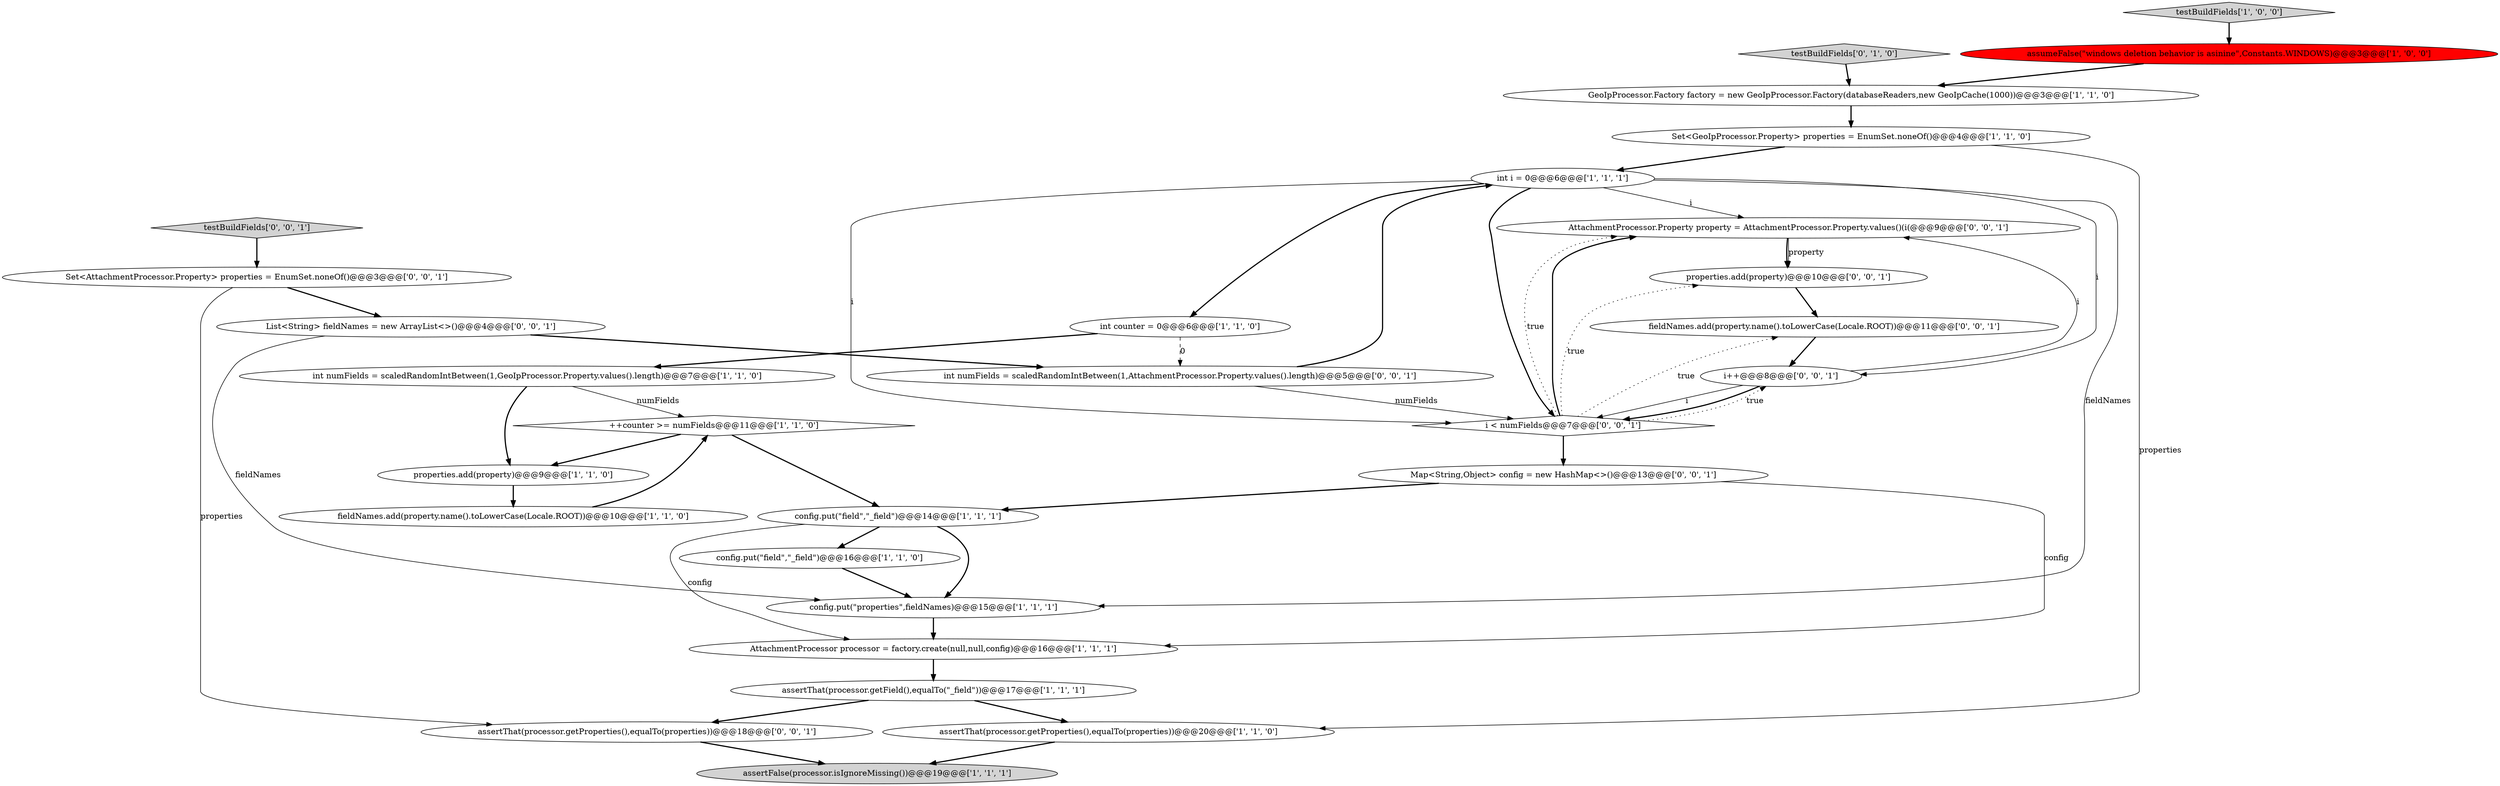 digraph {
15 [style = filled, label = "GeoIpProcessor.Factory factory = new GeoIpProcessor.Factory(databaseReaders,new GeoIpCache(1000))@@@3@@@['1', '1', '0']", fillcolor = white, shape = ellipse image = "AAA0AAABBB1BBB"];
12 [style = filled, label = "fieldNames.add(property.name().toLowerCase(Locale.ROOT))@@@10@@@['1', '1', '0']", fillcolor = white, shape = ellipse image = "AAA0AAABBB1BBB"];
27 [style = filled, label = "Map<String,Object> config = new HashMap<>()@@@13@@@['0', '0', '1']", fillcolor = white, shape = ellipse image = "AAA0AAABBB3BBB"];
20 [style = filled, label = "fieldNames.add(property.name().toLowerCase(Locale.ROOT))@@@11@@@['0', '0', '1']", fillcolor = white, shape = ellipse image = "AAA0AAABBB3BBB"];
24 [style = filled, label = "Set<AttachmentProcessor.Property> properties = EnumSet.noneOf()@@@3@@@['0', '0', '1']", fillcolor = white, shape = ellipse image = "AAA0AAABBB3BBB"];
17 [style = filled, label = "testBuildFields['0', '1', '0']", fillcolor = lightgray, shape = diamond image = "AAA0AAABBB2BBB"];
11 [style = filled, label = "int numFields = scaledRandomIntBetween(1,GeoIpProcessor.Property.values().length)@@@7@@@['1', '1', '0']", fillcolor = white, shape = ellipse image = "AAA0AAABBB1BBB"];
13 [style = filled, label = "testBuildFields['1', '0', '0']", fillcolor = lightgray, shape = diamond image = "AAA0AAABBB1BBB"];
9 [style = filled, label = "assertThat(processor.getField(),equalTo(\"_field\"))@@@17@@@['1', '1', '1']", fillcolor = white, shape = ellipse image = "AAA0AAABBB1BBB"];
14 [style = filled, label = "assertThat(processor.getProperties(),equalTo(properties))@@@20@@@['1', '1', '0']", fillcolor = white, shape = ellipse image = "AAA0AAABBB1BBB"];
23 [style = filled, label = "assertThat(processor.getProperties(),equalTo(properties))@@@18@@@['0', '0', '1']", fillcolor = white, shape = ellipse image = "AAA0AAABBB3BBB"];
26 [style = filled, label = "AttachmentProcessor.Property property = AttachmentProcessor.Property.values()(i(@@@9@@@['0', '0', '1']", fillcolor = white, shape = ellipse image = "AAA0AAABBB3BBB"];
22 [style = filled, label = "properties.add(property)@@@10@@@['0', '0', '1']", fillcolor = white, shape = ellipse image = "AAA0AAABBB3BBB"];
0 [style = filled, label = "++counter >= numFields@@@11@@@['1', '1', '0']", fillcolor = white, shape = diamond image = "AAA0AAABBB1BBB"];
18 [style = filled, label = "i < numFields@@@7@@@['0', '0', '1']", fillcolor = white, shape = diamond image = "AAA0AAABBB3BBB"];
10 [style = filled, label = "properties.add(property)@@@9@@@['1', '1', '0']", fillcolor = white, shape = ellipse image = "AAA0AAABBB1BBB"];
4 [style = filled, label = "config.put(\"field\",\"_field\")@@@16@@@['1', '1', '0']", fillcolor = white, shape = ellipse image = "AAA0AAABBB1BBB"];
3 [style = filled, label = "Set<GeoIpProcessor.Property> properties = EnumSet.noneOf()@@@4@@@['1', '1', '0']", fillcolor = white, shape = ellipse image = "AAA0AAABBB1BBB"];
25 [style = filled, label = "testBuildFields['0', '0', '1']", fillcolor = lightgray, shape = diamond image = "AAA0AAABBB3BBB"];
7 [style = filled, label = "assumeFalse(\"windows deletion behavior is asinine\",Constants.WINDOWS)@@@3@@@['1', '0', '0']", fillcolor = red, shape = ellipse image = "AAA1AAABBB1BBB"];
19 [style = filled, label = "int numFields = scaledRandomIntBetween(1,AttachmentProcessor.Property.values().length)@@@5@@@['0', '0', '1']", fillcolor = white, shape = ellipse image = "AAA0AAABBB3BBB"];
28 [style = filled, label = "i++@@@8@@@['0', '0', '1']", fillcolor = white, shape = ellipse image = "AAA0AAABBB3BBB"];
8 [style = filled, label = "int i = 0@@@6@@@['1', '1', '1']", fillcolor = white, shape = ellipse image = "AAA0AAABBB1BBB"];
16 [style = filled, label = "config.put(\"field\",\"_field\")@@@14@@@['1', '1', '1']", fillcolor = white, shape = ellipse image = "AAA0AAABBB1BBB"];
5 [style = filled, label = "AttachmentProcessor processor = factory.create(null,null,config)@@@16@@@['1', '1', '1']", fillcolor = white, shape = ellipse image = "AAA0AAABBB1BBB"];
21 [style = filled, label = "List<String> fieldNames = new ArrayList<>()@@@4@@@['0', '0', '1']", fillcolor = white, shape = ellipse image = "AAA0AAABBB3BBB"];
1 [style = filled, label = "int counter = 0@@@6@@@['1', '1', '0']", fillcolor = white, shape = ellipse image = "AAA0AAABBB1BBB"];
2 [style = filled, label = "assertFalse(processor.isIgnoreMissing())@@@19@@@['1', '1', '1']", fillcolor = lightgray, shape = ellipse image = "AAA0AAABBB1BBB"];
6 [style = filled, label = "config.put(\"properties\",fieldNames)@@@15@@@['1', '1', '1']", fillcolor = white, shape = ellipse image = "AAA0AAABBB1BBB"];
0->16 [style = bold, label=""];
8->26 [style = solid, label="i"];
28->26 [style = solid, label="i"];
28->18 [style = bold, label=""];
5->9 [style = bold, label=""];
21->19 [style = bold, label=""];
26->22 [style = solid, label="property"];
4->6 [style = bold, label=""];
27->5 [style = solid, label="config"];
8->18 [style = bold, label=""];
8->18 [style = solid, label="i"];
16->6 [style = bold, label=""];
18->26 [style = bold, label=""];
20->28 [style = bold, label=""];
1->19 [style = dashed, label="0"];
24->23 [style = solid, label="properties"];
18->20 [style = dotted, label="true"];
27->16 [style = bold, label=""];
16->5 [style = solid, label="config"];
15->3 [style = bold, label=""];
12->0 [style = bold, label=""];
19->8 [style = bold, label=""];
26->22 [style = bold, label=""];
1->11 [style = bold, label=""];
21->6 [style = solid, label="fieldNames"];
9->23 [style = bold, label=""];
8->1 [style = bold, label=""];
28->18 [style = solid, label="i"];
25->24 [style = bold, label=""];
6->5 [style = bold, label=""];
0->10 [style = bold, label=""];
3->14 [style = solid, label="properties"];
19->18 [style = solid, label="numFields"];
22->20 [style = bold, label=""];
24->21 [style = bold, label=""];
18->27 [style = bold, label=""];
11->10 [style = bold, label=""];
10->12 [style = bold, label=""];
13->7 [style = bold, label=""];
3->8 [style = bold, label=""];
18->28 [style = dotted, label="true"];
18->26 [style = dotted, label="true"];
17->15 [style = bold, label=""];
9->14 [style = bold, label=""];
7->15 [style = bold, label=""];
14->2 [style = bold, label=""];
23->2 [style = bold, label=""];
16->4 [style = bold, label=""];
8->28 [style = solid, label="i"];
8->6 [style = solid, label="fieldNames"];
11->0 [style = solid, label="numFields"];
18->22 [style = dotted, label="true"];
}
